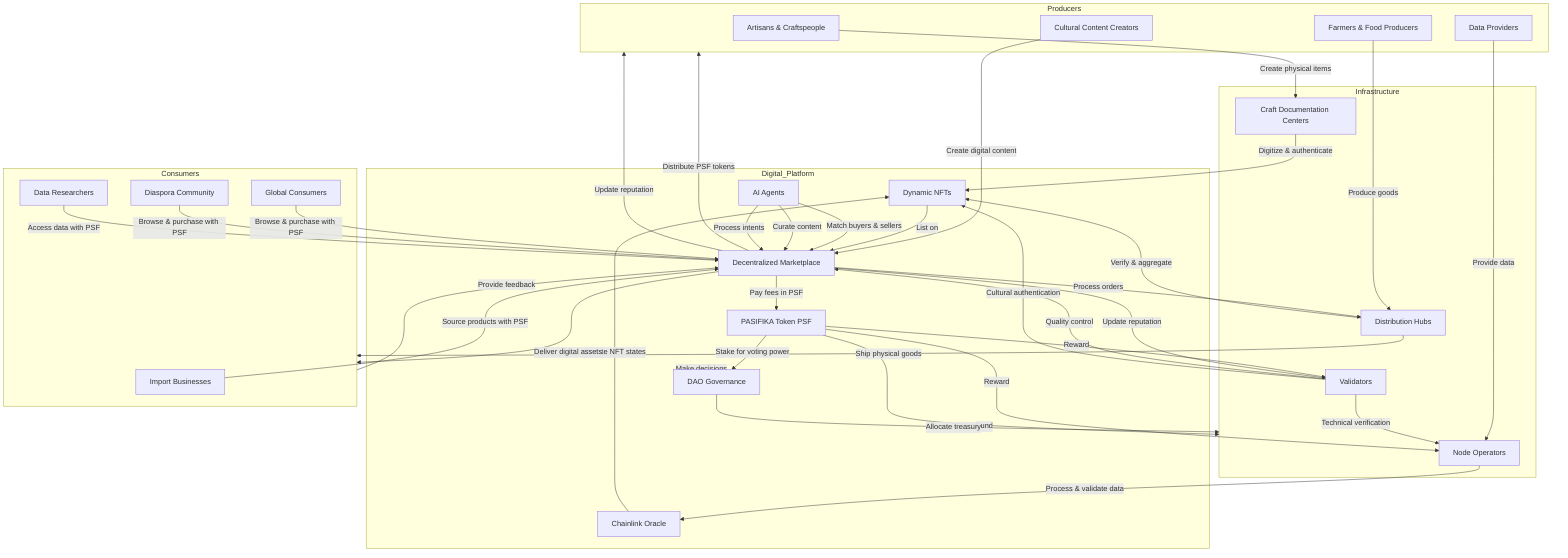 flowchart TD
    %% Main participant groups
    subgraph Producers
        Artisans[Artisans & Craftspeople]
        Farmers[Farmers & Food Producers]
        ContentCreators[Cultural Content Creators]
        DataProviders[Data Providers]
    end

    subgraph Infrastructure
        Nodes[Node Operators]
        DistHubs[Distribution Hubs]
        CraftCenters[Craft Documentation Centers]
        Validators[Validators]
    end
    
    subgraph Digital_Platform
        PSFToken[PASIFIKA Token PSF]
        Marketplace[Decentralized Marketplace]
        DynamicNFTs[Dynamic NFTs]
        AIAgents[AI Agents]
        Oracle[Chainlink Oracle]
        Governance[DAO Governance]
    end

    subgraph Consumers
        GlobalBuyers[Global Consumers]
        Diaspora[Diaspora Community]
        Researchers[Data Researchers]
        Retailers[Import Businesses]
    end

    %% Process Flows
    
    %% Content Creation & Listing
    Artisans -->|Create physical items| CraftCenters
    Farmers -->|Produce goods| DistHubs
    ContentCreators -->|Create digital content| Marketplace
    DataProviders -->|Provide data| Nodes
    
    CraftCenters -->|Digitize & authenticate| DynamicNFTs
    DistHubs -->|Verify & aggregate| DynamicNFTs
    Nodes -->|Process & validate data| Oracle
    
    Oracle -->|Update NFT states| DynamicNFTs
    DynamicNFTs -->|List on| Marketplace
    
    %% Validation Process
    Validators -->|Quality control| Marketplace
    Validators -->|Cultural authentication| DynamicNFTs
    Validators -->|Technical verification| Nodes
    
    %% Marketplace Operations
    AIAgents -->|Match buyers & sellers| Marketplace
    AIAgents -->|Curate content| Marketplace
    AIAgents -->|Process intents| Marketplace
    
    %% Consumer Interactions
    GlobalBuyers -->|Browse & purchase with PSF| Marketplace
    Diaspora -->|Browse & purchase with PSF| Marketplace
    Researchers -->|Access data with PSF| Marketplace
    Retailers -->|Source products with PSF| Marketplace
    
    %% Token Flows
    Marketplace -->|Distribute PSF tokens| Producers
    Marketplace -->|Pay fees in PSF| PSFToken
    PSFToken -->|Reward| Nodes
    PSFToken -->|Reward| Validators
    PSFToken -->|Fund| Infrastructure
    
    %% Governance
    PSFToken -->|Stake for voting power| Governance
    Governance -->|Make decisions| Digital_Platform
    Governance -->|Allocate treasury| Infrastructure
    
    %% Product Fulfillment
    Marketplace -->|Process orders| DistHubs
    DistHubs -->|Ship physical goods| Consumers
    Marketplace -->|Deliver digital assets| Consumers
    
    %% Feedback Loop
    Consumers -->|Provide feedback| Marketplace
    Marketplace -->|Update reputation| Producers
    Marketplace -->|Update reputation| Validators
